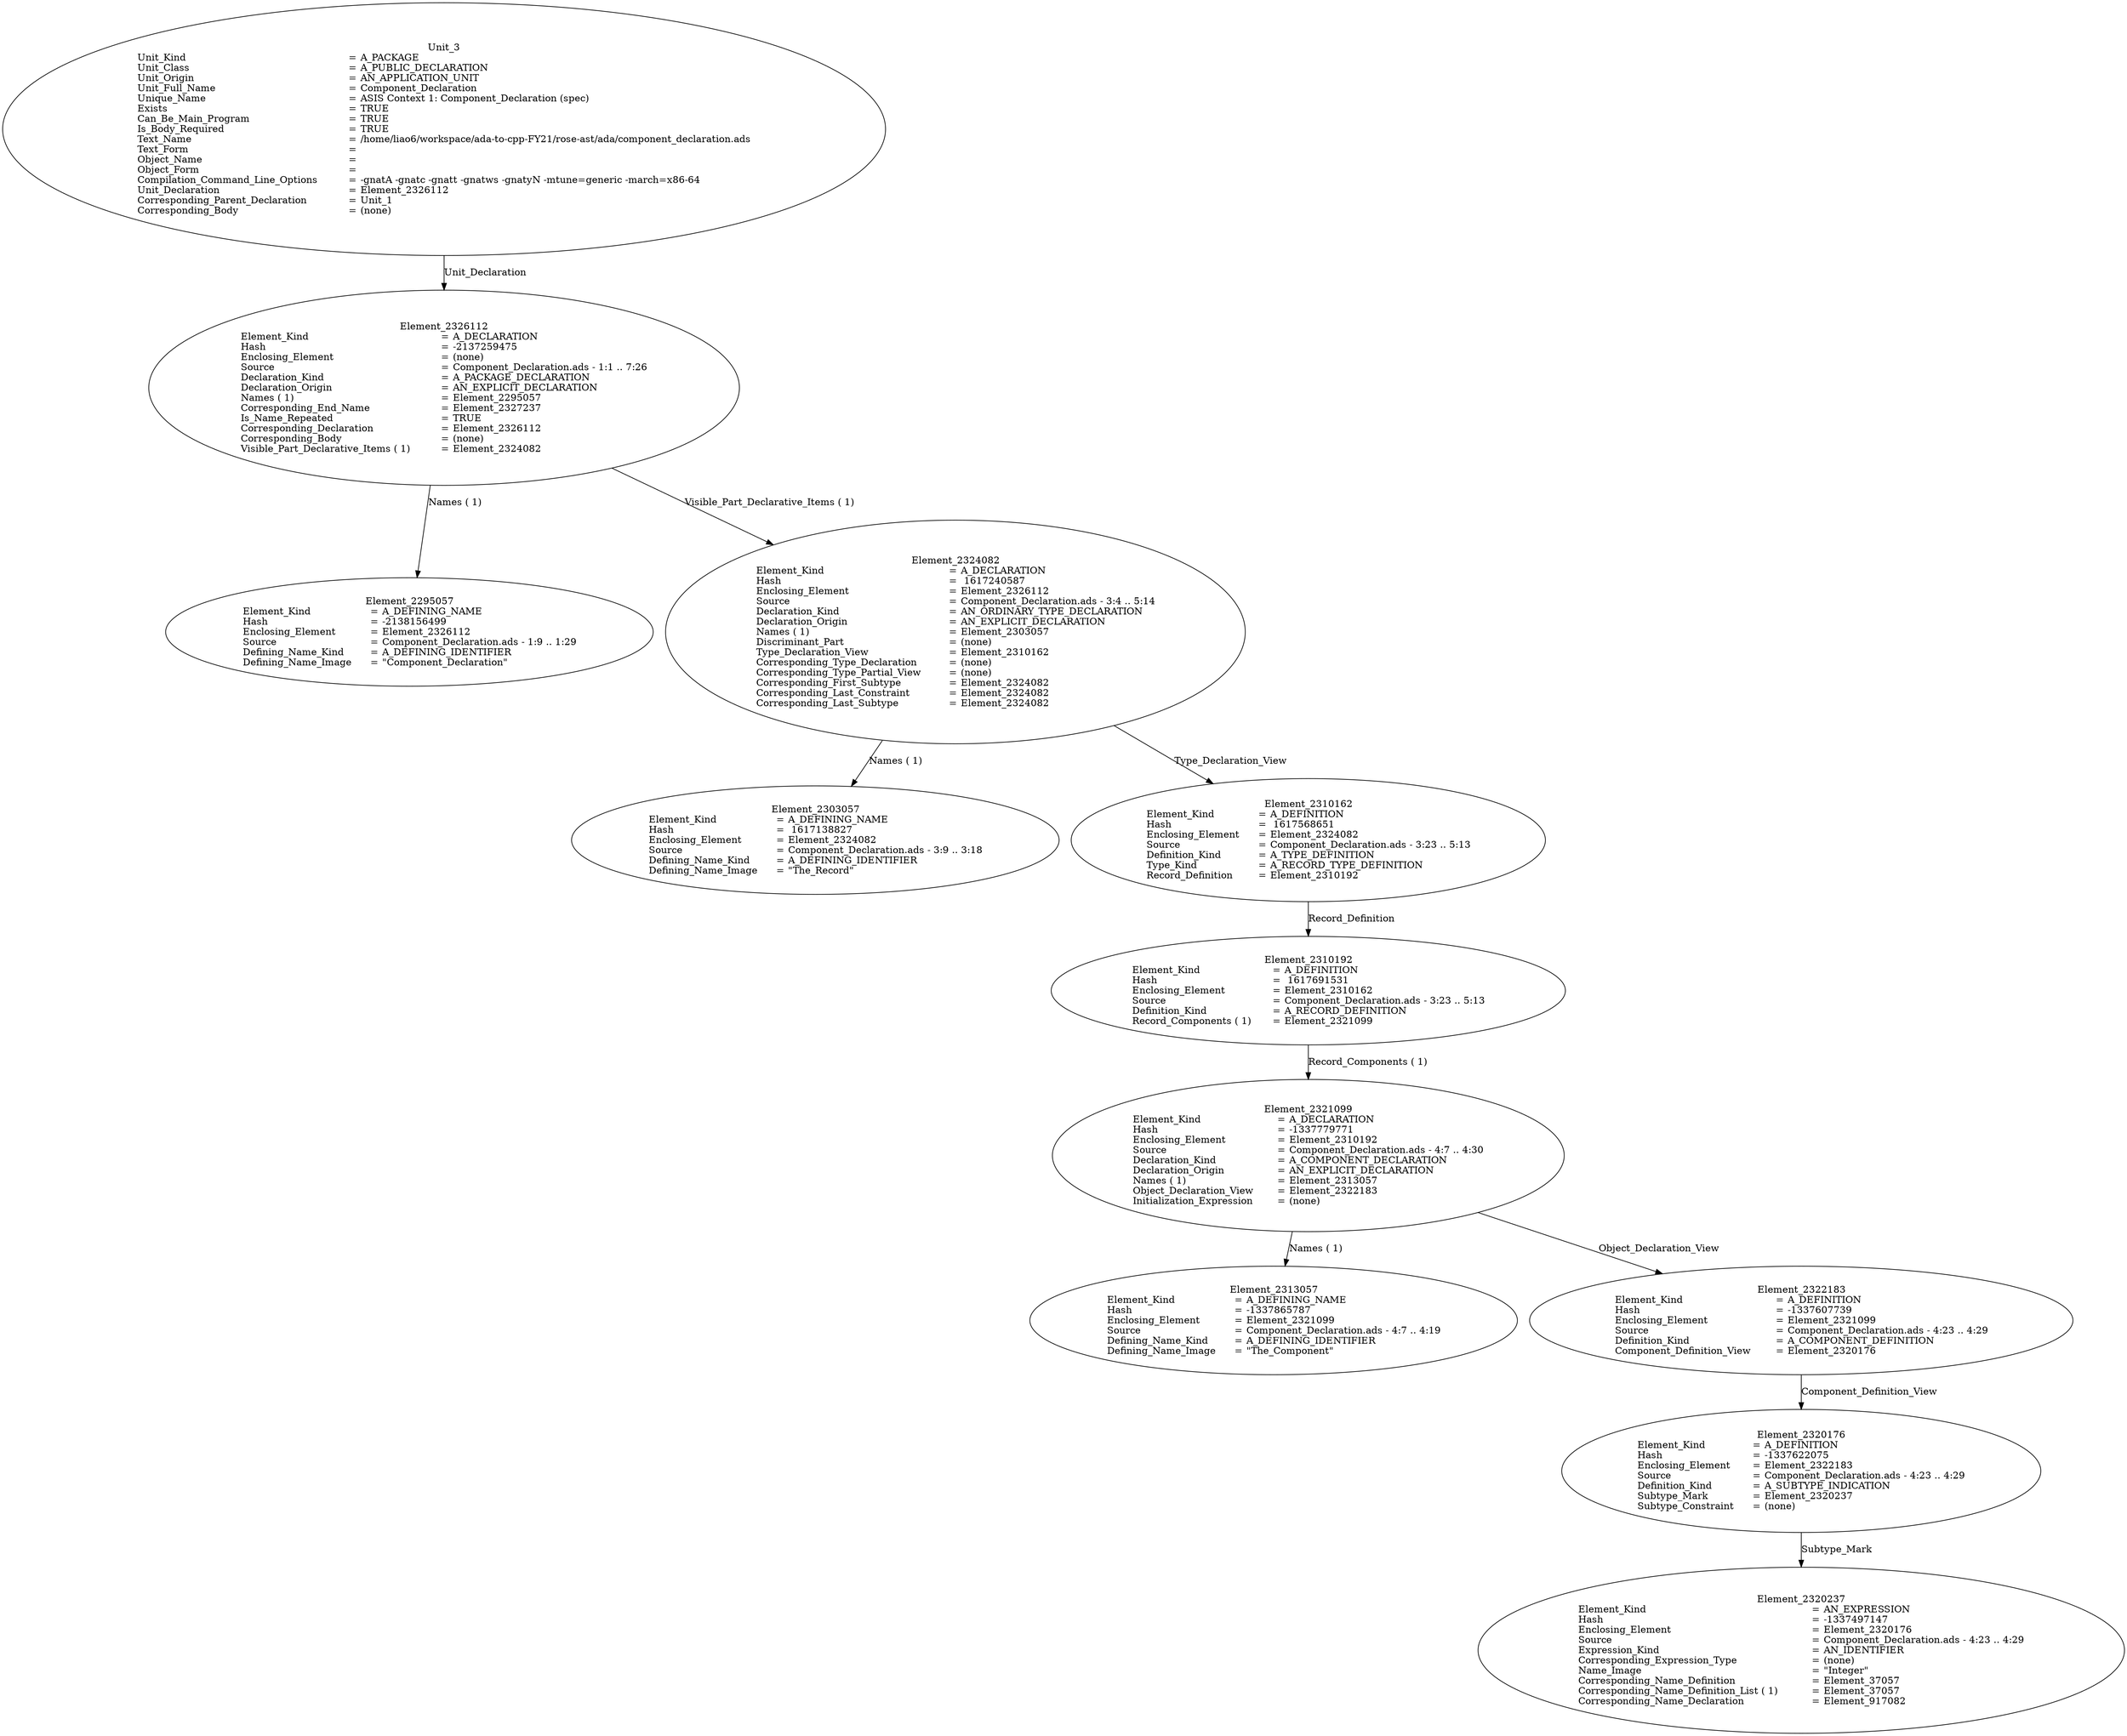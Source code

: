 digraph "/home/liao6/workspace/ada-to-cpp-FY21/rose-ast/ada/obj/component_declaration.adt" {
  Unit_3 -> Element_2326112
      [ label=Unit_Declaration ];
  Unit_3
      [ label=<<TABLE BORDER="0" CELLBORDER="0" CELLSPACING="0" CELLPADDING="0"> 
          <TR><TD COLSPAN="3">Unit_3</TD></TR>
          <TR><TD ALIGN="LEFT">Unit_Kind   </TD><TD> = </TD><TD ALIGN="LEFT">A_PACKAGE</TD></TR>
          <TR><TD ALIGN="LEFT">Unit_Class   </TD><TD> = </TD><TD ALIGN="LEFT">A_PUBLIC_DECLARATION</TD></TR>
          <TR><TD ALIGN="LEFT">Unit_Origin   </TD><TD> = </TD><TD ALIGN="LEFT">AN_APPLICATION_UNIT</TD></TR>
          <TR><TD ALIGN="LEFT">Unit_Full_Name    </TD><TD> = </TD><TD ALIGN="LEFT">Component_Declaration</TD></TR>
          <TR><TD ALIGN="LEFT">Unique_Name   </TD><TD> = </TD><TD ALIGN="LEFT">ASIS Context 1: Component_Declaration (spec)</TD></TR>
          <TR><TD ALIGN="LEFT">Exists  </TD><TD> = </TD><TD ALIGN="LEFT">TRUE</TD></TR>
          <TR><TD ALIGN="LEFT">Can_Be_Main_Program     </TD><TD> = </TD><TD ALIGN="LEFT">TRUE</TD></TR>
          <TR><TD ALIGN="LEFT">Is_Body_Required     </TD><TD> = </TD><TD ALIGN="LEFT">TRUE</TD></TR>
          <TR><TD ALIGN="LEFT">Text_Name   </TD><TD> = </TD><TD ALIGN="LEFT">/home/liao6/workspace/ada-to-cpp-FY21/rose-ast/ada/component_declaration.ads</TD></TR>
          <TR><TD ALIGN="LEFT">Text_Form   </TD><TD> = </TD><TD ALIGN="LEFT"></TD></TR>
          <TR><TD ALIGN="LEFT">Object_Name   </TD><TD> = </TD><TD ALIGN="LEFT"></TD></TR>
          <TR><TD ALIGN="LEFT">Object_Form   </TD><TD> = </TD><TD ALIGN="LEFT"></TD></TR>
          <TR><TD ALIGN="LEFT">Compilation_Command_Line_Options         </TD><TD> = </TD><TD ALIGN="LEFT">-gnatA -gnatc -gnatt -gnatws -gnatyN -mtune=generic -march=x86-64</TD></TR>
          <TR><TD ALIGN="LEFT">Unit_Declaration     </TD><TD> = </TD><TD ALIGN="LEFT">Element_2326112</TD></TR>
          <TR><TD ALIGN="LEFT">Corresponding_Parent_Declaration         </TD><TD> = </TD><TD ALIGN="LEFT">Unit_1</TD></TR>
          <TR><TD ALIGN="LEFT">Corresponding_Body     </TD><TD> = </TD><TD ALIGN="LEFT">(none)</TD></TR>
          </TABLE>> ];
  Element_2326112 -> Element_2295057
      [ label="Names ( 1)" ];
  Element_2326112 -> Element_2324082
      [ label="Visible_Part_Declarative_Items ( 1)" ];
  Element_2326112
      [ label=<<TABLE BORDER="0" CELLBORDER="0" CELLSPACING="0" CELLPADDING="0"> 
          <TR><TD COLSPAN="3">Element_2326112</TD></TR>
          <TR><TD ALIGN="LEFT">Element_Kind    </TD><TD> = </TD><TD ALIGN="LEFT">A_DECLARATION</TD></TR>
          <TR><TD ALIGN="LEFT">Hash  </TD><TD> = </TD><TD ALIGN="LEFT">-2137259475</TD></TR>
          <TR><TD ALIGN="LEFT">Enclosing_Element     </TD><TD> = </TD><TD ALIGN="LEFT">(none)</TD></TR>
          <TR><TD ALIGN="LEFT">Source  </TD><TD> = </TD><TD ALIGN="LEFT">Component_Declaration.ads - 1:1 .. 7:26</TD></TR>
          <TR><TD ALIGN="LEFT">Declaration_Kind     </TD><TD> = </TD><TD ALIGN="LEFT">A_PACKAGE_DECLARATION</TD></TR>
          <TR><TD ALIGN="LEFT">Declaration_Origin     </TD><TD> = </TD><TD ALIGN="LEFT">AN_EXPLICIT_DECLARATION</TD></TR>
          <TR><TD ALIGN="LEFT">Names ( 1)   </TD><TD> = </TD><TD ALIGN="LEFT">Element_2295057</TD></TR>
          <TR><TD ALIGN="LEFT">Corresponding_End_Name      </TD><TD> = </TD><TD ALIGN="LEFT">Element_2327237</TD></TR>
          <TR><TD ALIGN="LEFT">Is_Name_Repeated     </TD><TD> = </TD><TD ALIGN="LEFT">TRUE</TD></TR>
          <TR><TD ALIGN="LEFT">Corresponding_Declaration       </TD><TD> = </TD><TD ALIGN="LEFT">Element_2326112</TD></TR>
          <TR><TD ALIGN="LEFT">Corresponding_Body     </TD><TD> = </TD><TD ALIGN="LEFT">(none)</TD></TR>
          <TR><TD ALIGN="LEFT">Visible_Part_Declarative_Items ( 1)         </TD><TD> = </TD><TD ALIGN="LEFT">Element_2324082</TD></TR>
          </TABLE>> ];
  Element_2295057
      [ label=<<TABLE BORDER="0" CELLBORDER="0" CELLSPACING="0" CELLPADDING="0"> 
          <TR><TD COLSPAN="3">Element_2295057</TD></TR>
          <TR><TD ALIGN="LEFT">Element_Kind    </TD><TD> = </TD><TD ALIGN="LEFT">A_DEFINING_NAME</TD></TR>
          <TR><TD ALIGN="LEFT">Hash  </TD><TD> = </TD><TD ALIGN="LEFT">-2138156499</TD></TR>
          <TR><TD ALIGN="LEFT">Enclosing_Element     </TD><TD> = </TD><TD ALIGN="LEFT">Element_2326112</TD></TR>
          <TR><TD ALIGN="LEFT">Source  </TD><TD> = </TD><TD ALIGN="LEFT">Component_Declaration.ads - 1:9 .. 1:29</TD></TR>
          <TR><TD ALIGN="LEFT">Defining_Name_Kind     </TD><TD> = </TD><TD ALIGN="LEFT">A_DEFINING_IDENTIFIER</TD></TR>
          <TR><TD ALIGN="LEFT">Defining_Name_Image     </TD><TD> = </TD><TD ALIGN="LEFT">"Component_Declaration"</TD></TR>
          </TABLE>> ];
  Element_2324082 -> Element_2303057
      [ label="Names ( 1)" ];
  Element_2324082 -> Element_2310162
      [ label=Type_Declaration_View ];
  Element_2324082
      [ label=<<TABLE BORDER="0" CELLBORDER="0" CELLSPACING="0" CELLPADDING="0"> 
          <TR><TD COLSPAN="3">Element_2324082</TD></TR>
          <TR><TD ALIGN="LEFT">Element_Kind    </TD><TD> = </TD><TD ALIGN="LEFT">A_DECLARATION</TD></TR>
          <TR><TD ALIGN="LEFT">Hash  </TD><TD> = </TD><TD ALIGN="LEFT"> 1617240587</TD></TR>
          <TR><TD ALIGN="LEFT">Enclosing_Element     </TD><TD> = </TD><TD ALIGN="LEFT">Element_2326112</TD></TR>
          <TR><TD ALIGN="LEFT">Source  </TD><TD> = </TD><TD ALIGN="LEFT">Component_Declaration.ads - 3:4 .. 5:14</TD></TR>
          <TR><TD ALIGN="LEFT">Declaration_Kind     </TD><TD> = </TD><TD ALIGN="LEFT">AN_ORDINARY_TYPE_DECLARATION</TD></TR>
          <TR><TD ALIGN="LEFT">Declaration_Origin     </TD><TD> = </TD><TD ALIGN="LEFT">AN_EXPLICIT_DECLARATION</TD></TR>
          <TR><TD ALIGN="LEFT">Names ( 1)   </TD><TD> = </TD><TD ALIGN="LEFT">Element_2303057</TD></TR>
          <TR><TD ALIGN="LEFT">Discriminant_Part     </TD><TD> = </TD><TD ALIGN="LEFT">(none)</TD></TR>
          <TR><TD ALIGN="LEFT">Type_Declaration_View      </TD><TD> = </TD><TD ALIGN="LEFT">Element_2310162</TD></TR>
          <TR><TD ALIGN="LEFT">Corresponding_Type_Declaration        </TD><TD> = </TD><TD ALIGN="LEFT">(none)</TD></TR>
          <TR><TD ALIGN="LEFT">Corresponding_Type_Partial_View        </TD><TD> = </TD><TD ALIGN="LEFT">(none)</TD></TR>
          <TR><TD ALIGN="LEFT">Corresponding_First_Subtype       </TD><TD> = </TD><TD ALIGN="LEFT">Element_2324082</TD></TR>
          <TR><TD ALIGN="LEFT">Corresponding_Last_Constraint        </TD><TD> = </TD><TD ALIGN="LEFT">Element_2324082</TD></TR>
          <TR><TD ALIGN="LEFT">Corresponding_Last_Subtype       </TD><TD> = </TD><TD ALIGN="LEFT">Element_2324082</TD></TR>
          </TABLE>> ];
  Element_2303057
      [ label=<<TABLE BORDER="0" CELLBORDER="0" CELLSPACING="0" CELLPADDING="0"> 
          <TR><TD COLSPAN="3">Element_2303057</TD></TR>
          <TR><TD ALIGN="LEFT">Element_Kind    </TD><TD> = </TD><TD ALIGN="LEFT">A_DEFINING_NAME</TD></TR>
          <TR><TD ALIGN="LEFT">Hash  </TD><TD> = </TD><TD ALIGN="LEFT"> 1617138827</TD></TR>
          <TR><TD ALIGN="LEFT">Enclosing_Element     </TD><TD> = </TD><TD ALIGN="LEFT">Element_2324082</TD></TR>
          <TR><TD ALIGN="LEFT">Source  </TD><TD> = </TD><TD ALIGN="LEFT">Component_Declaration.ads - 3:9 .. 3:18</TD></TR>
          <TR><TD ALIGN="LEFT">Defining_Name_Kind     </TD><TD> = </TD><TD ALIGN="LEFT">A_DEFINING_IDENTIFIER</TD></TR>
          <TR><TD ALIGN="LEFT">Defining_Name_Image     </TD><TD> = </TD><TD ALIGN="LEFT">"The_Record"</TD></TR>
          </TABLE>> ];
  Element_2310162 -> Element_2310192
      [ label=Record_Definition ];
  Element_2310162
      [ label=<<TABLE BORDER="0" CELLBORDER="0" CELLSPACING="0" CELLPADDING="0"> 
          <TR><TD COLSPAN="3">Element_2310162</TD></TR>
          <TR><TD ALIGN="LEFT">Element_Kind    </TD><TD> = </TD><TD ALIGN="LEFT">A_DEFINITION</TD></TR>
          <TR><TD ALIGN="LEFT">Hash  </TD><TD> = </TD><TD ALIGN="LEFT"> 1617568651</TD></TR>
          <TR><TD ALIGN="LEFT">Enclosing_Element     </TD><TD> = </TD><TD ALIGN="LEFT">Element_2324082</TD></TR>
          <TR><TD ALIGN="LEFT">Source  </TD><TD> = </TD><TD ALIGN="LEFT">Component_Declaration.ads - 3:23 .. 5:13</TD></TR>
          <TR><TD ALIGN="LEFT">Definition_Kind    </TD><TD> = </TD><TD ALIGN="LEFT">A_TYPE_DEFINITION</TD></TR>
          <TR><TD ALIGN="LEFT">Type_Kind   </TD><TD> = </TD><TD ALIGN="LEFT">A_RECORD_TYPE_DEFINITION</TD></TR>
          <TR><TD ALIGN="LEFT">Record_Definition     </TD><TD> = </TD><TD ALIGN="LEFT">Element_2310192</TD></TR>
          </TABLE>> ];
  Element_2310192 -> Element_2321099
      [ label="Record_Components ( 1)" ];
  Element_2310192
      [ label=<<TABLE BORDER="0" CELLBORDER="0" CELLSPACING="0" CELLPADDING="0"> 
          <TR><TD COLSPAN="3">Element_2310192</TD></TR>
          <TR><TD ALIGN="LEFT">Element_Kind    </TD><TD> = </TD><TD ALIGN="LEFT">A_DEFINITION</TD></TR>
          <TR><TD ALIGN="LEFT">Hash  </TD><TD> = </TD><TD ALIGN="LEFT"> 1617691531</TD></TR>
          <TR><TD ALIGN="LEFT">Enclosing_Element     </TD><TD> = </TD><TD ALIGN="LEFT">Element_2310162</TD></TR>
          <TR><TD ALIGN="LEFT">Source  </TD><TD> = </TD><TD ALIGN="LEFT">Component_Declaration.ads - 3:23 .. 5:13</TD></TR>
          <TR><TD ALIGN="LEFT">Definition_Kind    </TD><TD> = </TD><TD ALIGN="LEFT">A_RECORD_DEFINITION</TD></TR>
          <TR><TD ALIGN="LEFT">Record_Components ( 1)      </TD><TD> = </TD><TD ALIGN="LEFT">Element_2321099</TD></TR>
          </TABLE>> ];
  Element_2321099 -> Element_2313057
      [ label="Names ( 1)" ];
  Element_2321099 -> Element_2322183
      [ label=Object_Declaration_View ];
  Element_2321099
      [ label=<<TABLE BORDER="0" CELLBORDER="0" CELLSPACING="0" CELLPADDING="0"> 
          <TR><TD COLSPAN="3">Element_2321099</TD></TR>
          <TR><TD ALIGN="LEFT">Element_Kind    </TD><TD> = </TD><TD ALIGN="LEFT">A_DECLARATION</TD></TR>
          <TR><TD ALIGN="LEFT">Hash  </TD><TD> = </TD><TD ALIGN="LEFT">-1337779771</TD></TR>
          <TR><TD ALIGN="LEFT">Enclosing_Element     </TD><TD> = </TD><TD ALIGN="LEFT">Element_2310192</TD></TR>
          <TR><TD ALIGN="LEFT">Source  </TD><TD> = </TD><TD ALIGN="LEFT">Component_Declaration.ads - 4:7 .. 4:30</TD></TR>
          <TR><TD ALIGN="LEFT">Declaration_Kind     </TD><TD> = </TD><TD ALIGN="LEFT">A_COMPONENT_DECLARATION</TD></TR>
          <TR><TD ALIGN="LEFT">Declaration_Origin     </TD><TD> = </TD><TD ALIGN="LEFT">AN_EXPLICIT_DECLARATION</TD></TR>
          <TR><TD ALIGN="LEFT">Names ( 1)   </TD><TD> = </TD><TD ALIGN="LEFT">Element_2313057</TD></TR>
          <TR><TD ALIGN="LEFT">Object_Declaration_View      </TD><TD> = </TD><TD ALIGN="LEFT">Element_2322183</TD></TR>
          <TR><TD ALIGN="LEFT">Initialization_Expression       </TD><TD> = </TD><TD ALIGN="LEFT">(none)</TD></TR>
          </TABLE>> ];
  Element_2313057
      [ label=<<TABLE BORDER="0" CELLBORDER="0" CELLSPACING="0" CELLPADDING="0"> 
          <TR><TD COLSPAN="3">Element_2313057</TD></TR>
          <TR><TD ALIGN="LEFT">Element_Kind    </TD><TD> = </TD><TD ALIGN="LEFT">A_DEFINING_NAME</TD></TR>
          <TR><TD ALIGN="LEFT">Hash  </TD><TD> = </TD><TD ALIGN="LEFT">-1337865787</TD></TR>
          <TR><TD ALIGN="LEFT">Enclosing_Element     </TD><TD> = </TD><TD ALIGN="LEFT">Element_2321099</TD></TR>
          <TR><TD ALIGN="LEFT">Source  </TD><TD> = </TD><TD ALIGN="LEFT">Component_Declaration.ads - 4:7 .. 4:19</TD></TR>
          <TR><TD ALIGN="LEFT">Defining_Name_Kind     </TD><TD> = </TD><TD ALIGN="LEFT">A_DEFINING_IDENTIFIER</TD></TR>
          <TR><TD ALIGN="LEFT">Defining_Name_Image     </TD><TD> = </TD><TD ALIGN="LEFT">"The_Component"</TD></TR>
          </TABLE>> ];
  Element_2322183 -> Element_2320176
      [ label=Component_Definition_View ];
  Element_2322183
      [ label=<<TABLE BORDER="0" CELLBORDER="0" CELLSPACING="0" CELLPADDING="0"> 
          <TR><TD COLSPAN="3">Element_2322183</TD></TR>
          <TR><TD ALIGN="LEFT">Element_Kind    </TD><TD> = </TD><TD ALIGN="LEFT">A_DEFINITION</TD></TR>
          <TR><TD ALIGN="LEFT">Hash  </TD><TD> = </TD><TD ALIGN="LEFT">-1337607739</TD></TR>
          <TR><TD ALIGN="LEFT">Enclosing_Element     </TD><TD> = </TD><TD ALIGN="LEFT">Element_2321099</TD></TR>
          <TR><TD ALIGN="LEFT">Source  </TD><TD> = </TD><TD ALIGN="LEFT">Component_Declaration.ads - 4:23 .. 4:29</TD></TR>
          <TR><TD ALIGN="LEFT">Definition_Kind    </TD><TD> = </TD><TD ALIGN="LEFT">A_COMPONENT_DEFINITION</TD></TR>
          <TR><TD ALIGN="LEFT">Component_Definition_View       </TD><TD> = </TD><TD ALIGN="LEFT">Element_2320176</TD></TR>
          </TABLE>> ];
  Element_2320176 -> Element_2320237
      [ label=Subtype_Mark ];
  Element_2320176
      [ label=<<TABLE BORDER="0" CELLBORDER="0" CELLSPACING="0" CELLPADDING="0"> 
          <TR><TD COLSPAN="3">Element_2320176</TD></TR>
          <TR><TD ALIGN="LEFT">Element_Kind    </TD><TD> = </TD><TD ALIGN="LEFT">A_DEFINITION</TD></TR>
          <TR><TD ALIGN="LEFT">Hash  </TD><TD> = </TD><TD ALIGN="LEFT">-1337622075</TD></TR>
          <TR><TD ALIGN="LEFT">Enclosing_Element     </TD><TD> = </TD><TD ALIGN="LEFT">Element_2322183</TD></TR>
          <TR><TD ALIGN="LEFT">Source  </TD><TD> = </TD><TD ALIGN="LEFT">Component_Declaration.ads - 4:23 .. 4:29</TD></TR>
          <TR><TD ALIGN="LEFT">Definition_Kind    </TD><TD> = </TD><TD ALIGN="LEFT">A_SUBTYPE_INDICATION</TD></TR>
          <TR><TD ALIGN="LEFT">Subtype_Mark    </TD><TD> = </TD><TD ALIGN="LEFT">Element_2320237</TD></TR>
          <TR><TD ALIGN="LEFT">Subtype_Constraint     </TD><TD> = </TD><TD ALIGN="LEFT">(none)</TD></TR>
          </TABLE>> ];
  Element_2320237
      [ label=<<TABLE BORDER="0" CELLBORDER="0" CELLSPACING="0" CELLPADDING="0"> 
          <TR><TD COLSPAN="3">Element_2320237</TD></TR>
          <TR><TD ALIGN="LEFT">Element_Kind    </TD><TD> = </TD><TD ALIGN="LEFT">AN_EXPRESSION</TD></TR>
          <TR><TD ALIGN="LEFT">Hash  </TD><TD> = </TD><TD ALIGN="LEFT">-1337497147</TD></TR>
          <TR><TD ALIGN="LEFT">Enclosing_Element     </TD><TD> = </TD><TD ALIGN="LEFT">Element_2320176</TD></TR>
          <TR><TD ALIGN="LEFT">Source  </TD><TD> = </TD><TD ALIGN="LEFT">Component_Declaration.ads - 4:23 .. 4:29</TD></TR>
          <TR><TD ALIGN="LEFT">Expression_Kind    </TD><TD> = </TD><TD ALIGN="LEFT">AN_IDENTIFIER</TD></TR>
          <TR><TD ALIGN="LEFT">Corresponding_Expression_Type        </TD><TD> = </TD><TD ALIGN="LEFT">(none)</TD></TR>
          <TR><TD ALIGN="LEFT">Name_Image   </TD><TD> = </TD><TD ALIGN="LEFT">"Integer"</TD></TR>
          <TR><TD ALIGN="LEFT">Corresponding_Name_Definition        </TD><TD> = </TD><TD ALIGN="LEFT">Element_37057</TD></TR>
          <TR><TD ALIGN="LEFT">Corresponding_Name_Definition_List ( 1)          </TD><TD> = </TD><TD ALIGN="LEFT">Element_37057</TD></TR>
          <TR><TD ALIGN="LEFT">Corresponding_Name_Declaration        </TD><TD> = </TD><TD ALIGN="LEFT">Element_917082</TD></TR>
          </TABLE>> ]
}
